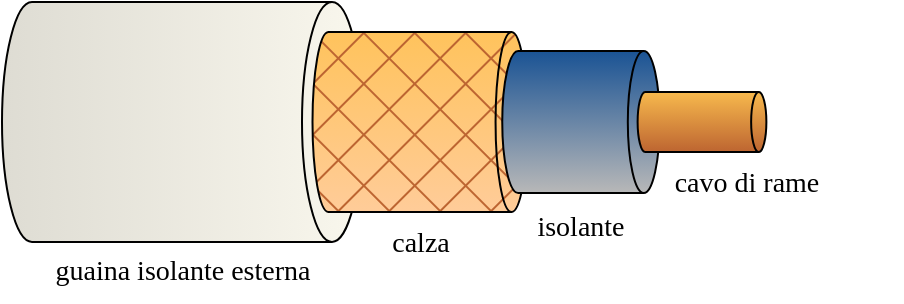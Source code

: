 <mxfile version="24.8.4">
  <diagram name="Pagina-1" id="8RZmaSLxF_YMhcDx5PAH">
    <mxGraphModel dx="714" dy="374" grid="1" gridSize="10" guides="1" tooltips="1" connect="1" arrows="1" fold="1" page="1" pageScale="1" pageWidth="827" pageHeight="1169" math="0" shadow="0">
      <root>
        <mxCell id="0" />
        <mxCell id="1" parent="0" />
        <mxCell id="OHKHM_IVCvyiMSshCB1h-1" value="" style="shape=cylinder3;whiteSpace=wrap;html=1;boundedLbl=1;backgroundOutline=1;size=15;rotation=90;fillColor=#f9f7ed;strokeColor=#000000;gradientColor=#DEDCD3;" vertex="1" parent="1">
          <mxGeometry x="235" y="185" width="120" height="180" as="geometry" />
        </mxCell>
        <mxCell id="OHKHM_IVCvyiMSshCB1h-2" value="" style="shape=cylinder3;whiteSpace=wrap;html=1;boundedLbl=1;backgroundOutline=1;size=7.986;rotation=90;labelBorderColor=none;fillStyle=auto;fillColor=#ffcc99;strokeColor=none;gradientColor=#FFC35C;gradientDirection=west;" vertex="1" parent="1">
          <mxGeometry x="369" y="221.25" width="90" height="107.5" as="geometry" />
        </mxCell>
        <mxCell id="OHKHM_IVCvyiMSshCB1h-5" value="guaina isolante esterna" style="text;html=1;align=center;verticalAlign=middle;whiteSpace=wrap;rounded=0;fontFamily=Times New Roman;fontSize=14;" vertex="1" parent="1">
          <mxGeometry x="217.5" y="335" width="155" height="30" as="geometry" />
        </mxCell>
        <mxCell id="OHKHM_IVCvyiMSshCB1h-6" value="calza" style="text;html=1;align=center;verticalAlign=middle;whiteSpace=wrap;rounded=0;fontFamily=Times New Roman;fontSize=14;" vertex="1" parent="1">
          <mxGeometry x="336.5" y="320.63" width="155" height="30" as="geometry" />
        </mxCell>
        <mxCell id="OHKHM_IVCvyiMSshCB1h-7" value="isolante" style="text;html=1;align=center;verticalAlign=middle;whiteSpace=wrap;rounded=0;fontFamily=Times New Roman;fontSize=14;" vertex="1" parent="1">
          <mxGeometry x="417" y="313.45" width="155" height="30" as="geometry" />
        </mxCell>
        <mxCell id="OHKHM_IVCvyiMSshCB1h-8" value="cavo di rame" style="text;html=1;align=center;verticalAlign=middle;whiteSpace=wrap;rounded=0;fontFamily=Times New Roman;fontSize=14;" vertex="1" parent="1">
          <mxGeometry x="500" y="290.63" width="155" height="30" as="geometry" />
        </mxCell>
        <mxCell id="OHKHM_IVCvyiMSshCB1h-9" value="" style="shape=cylinder3;whiteSpace=wrap;html=1;boundedLbl=1;backgroundOutline=1;size=7.986;rotation=90;labelBorderColor=none;fillStyle=cross-hatch;fillColor=#BD6531;strokeColor=#000000;" vertex="1" parent="1">
          <mxGeometry x="369" y="221.25" width="90" height="107.5" as="geometry" />
        </mxCell>
        <mxCell id="OHKHM_IVCvyiMSshCB1h-10" value="" style="shape=cylinder3;whiteSpace=wrap;html=1;boundedLbl=1;backgroundOutline=1;size=7.986;rotation=90;fillColor=#B8B8B8;gradientColor=#1A5394;strokeColor=#000000;gradientDirection=west;" vertex="1" parent="1">
          <mxGeometry x="459" y="235.63" width="71" height="78.75" as="geometry" />
        </mxCell>
        <mxCell id="OHKHM_IVCvyiMSshCB1h-11" value="" style="shape=cylinder3;whiteSpace=wrap;html=1;boundedLbl=1;backgroundOutline=1;size=3.809;rotation=90;fillColor=#BD6531;strokeColor=#000000;fontColor=#000000;gradientColor=#F7B94D;gradientDirection=west;" vertex="1" parent="1">
          <mxGeometry x="540" y="242.82" width="30" height="64.38" as="geometry" />
        </mxCell>
      </root>
    </mxGraphModel>
  </diagram>
</mxfile>
